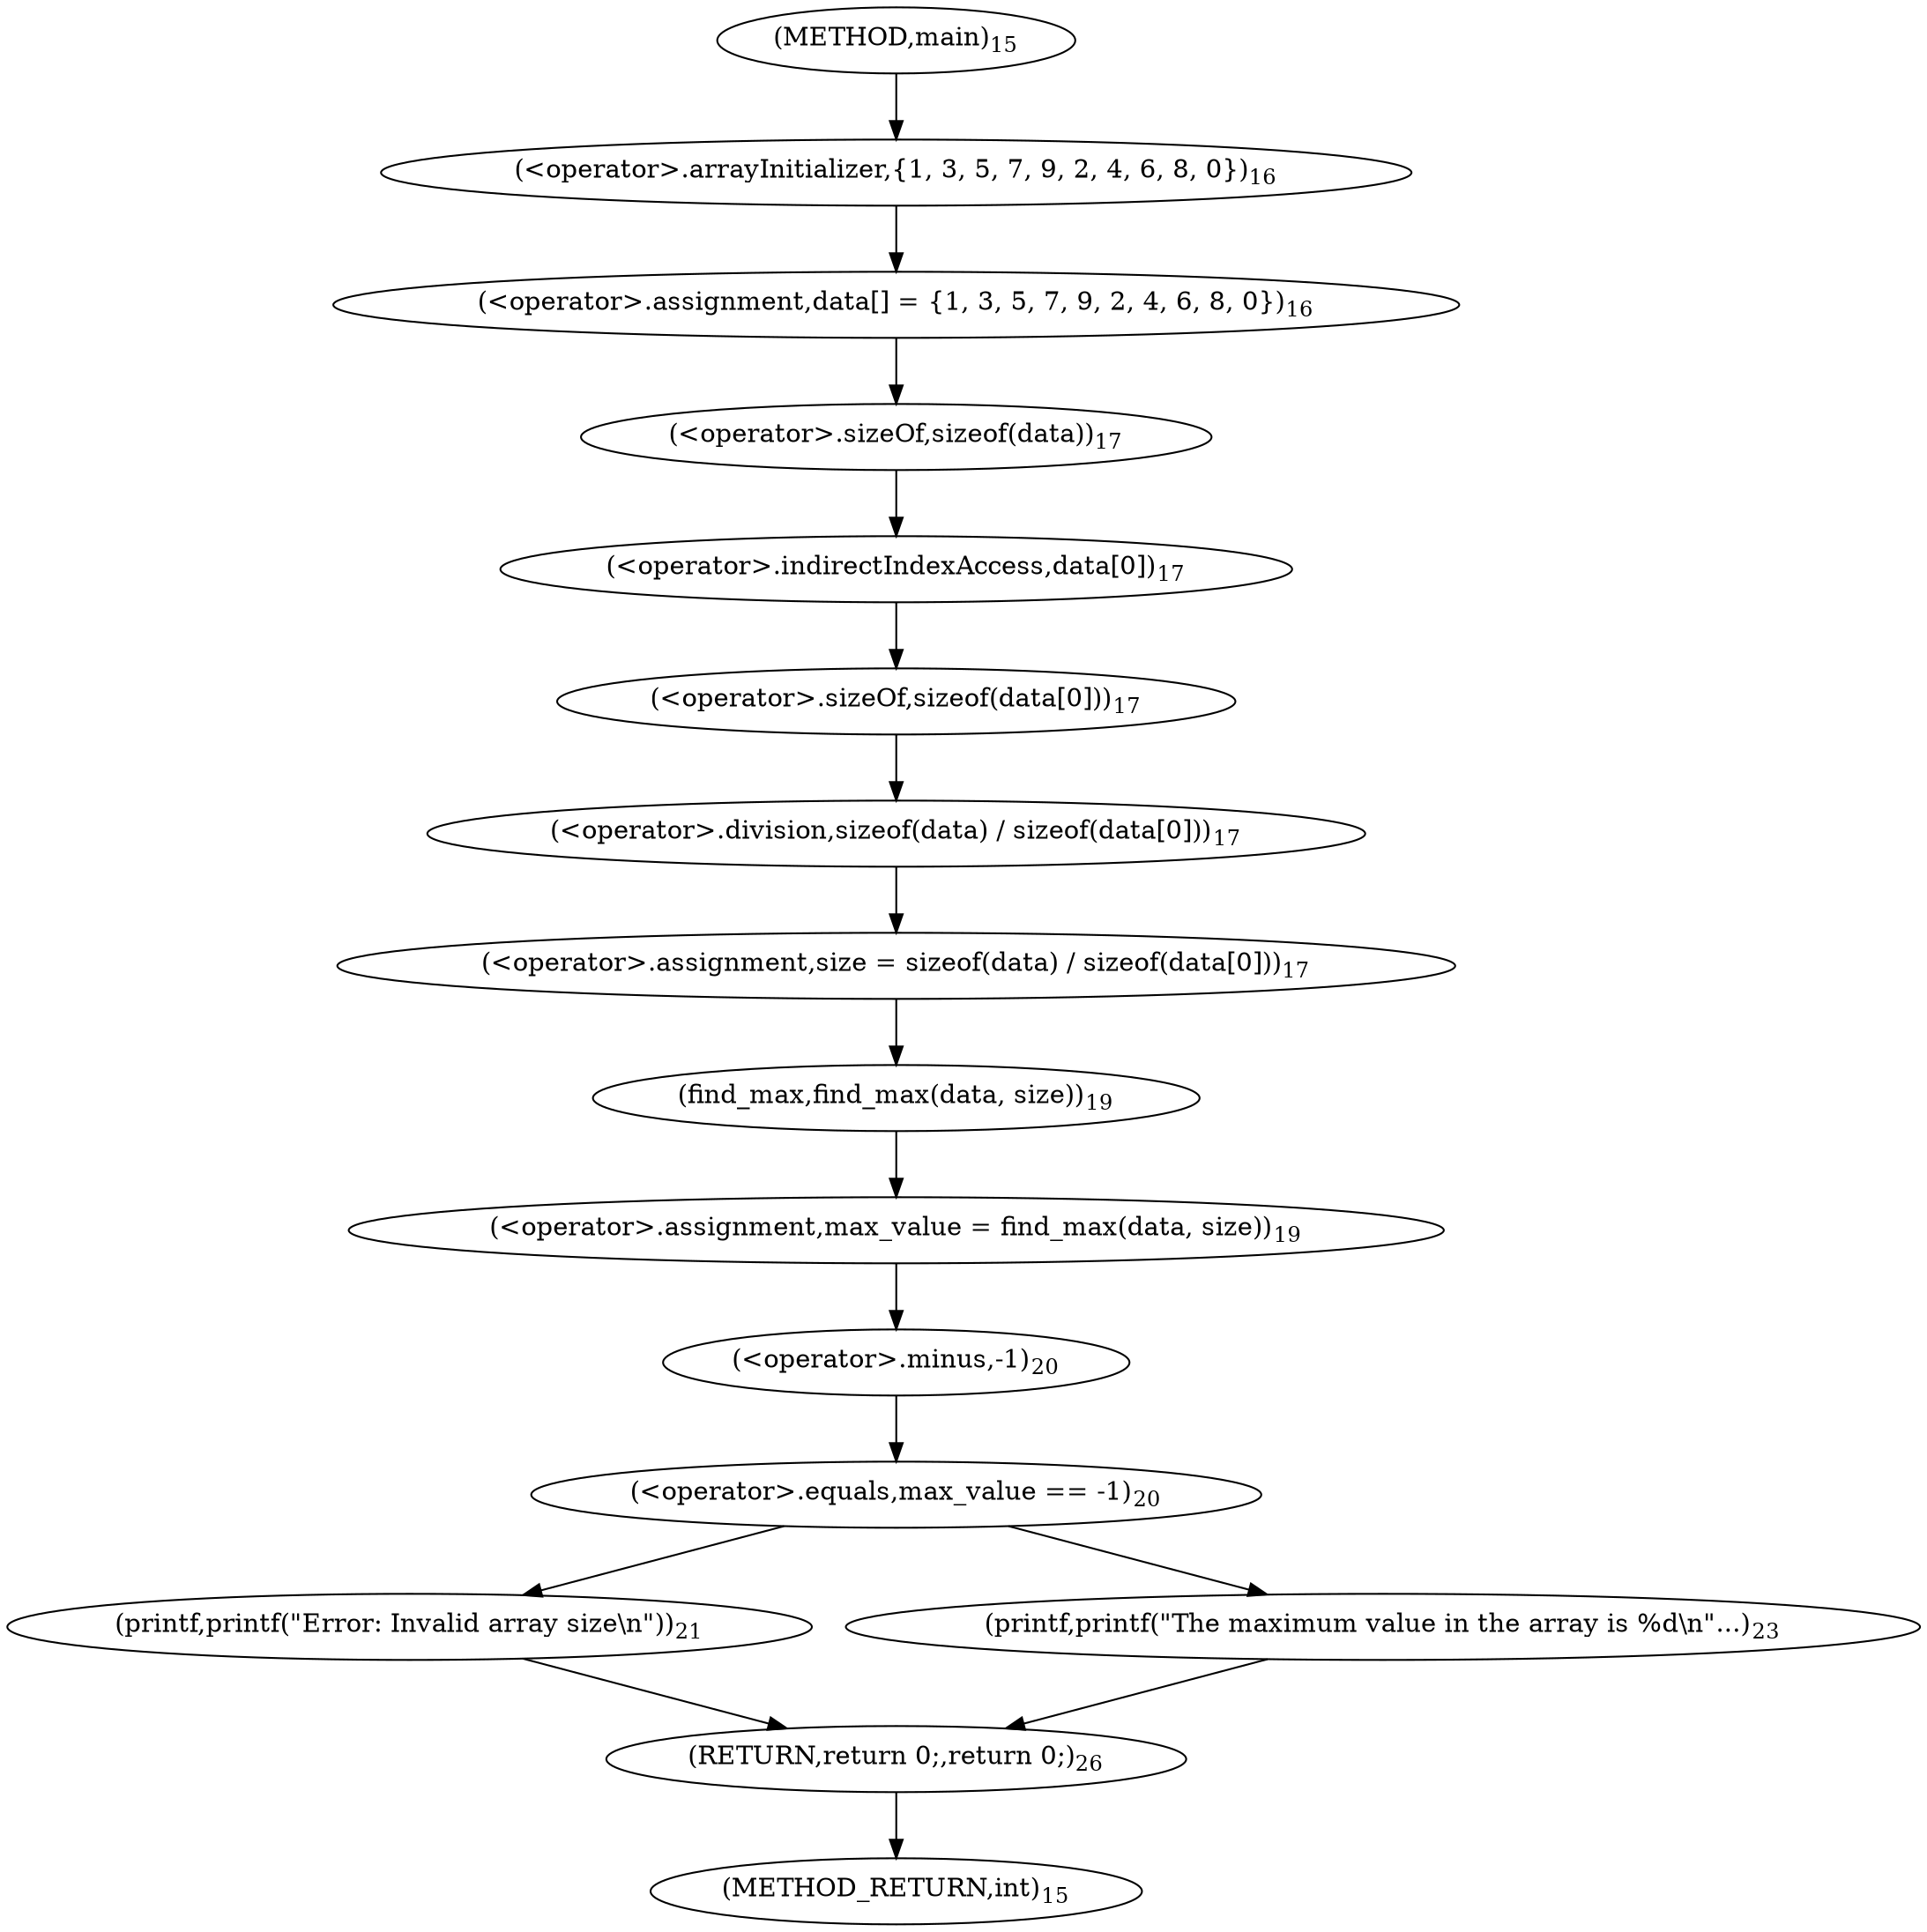 digraph "main" {  
"30064771083" [label = <(&lt;operator&gt;.assignment,data[] = {1, 3, 5, 7, 9, 2, 4, 6, 8, 0})<SUB>16</SUB>> ]
"30064771085" [label = <(&lt;operator&gt;.assignment,size = sizeof(data) / sizeof(data[0]))<SUB>17</SUB>> ]
"30064771090" [label = <(&lt;operator&gt;.assignment,max_value = find_max(data, size))<SUB>19</SUB>> ]
"146028888066" [label = <(RETURN,return 0;,return 0;)<SUB>26</SUB>> ]
"30064771084" [label = <(&lt;operator&gt;.arrayInitializer,{1, 3, 5, 7, 9, 2, 4, 6, 8, 0})<SUB>16</SUB>> ]
"30064771086" [label = <(&lt;operator&gt;.division,sizeof(data) / sizeof(data[0]))<SUB>17</SUB>> ]
"30064771091" [label = <(find_max,find_max(data, size))<SUB>19</SUB>> ]
"30064771092" [label = <(&lt;operator&gt;.equals,max_value == -1)<SUB>20</SUB>> ]
"30064771087" [label = <(&lt;operator&gt;.sizeOf,sizeof(data))<SUB>17</SUB>> ]
"30064771088" [label = <(&lt;operator&gt;.sizeOf,sizeof(data[0]))<SUB>17</SUB>> ]
"30064771093" [label = <(&lt;operator&gt;.minus,-1)<SUB>20</SUB>> ]
"30064771094" [label = <(printf,printf(&quot;Error: Invalid array size\n&quot;))<SUB>21</SUB>> ]
"30064771089" [label = <(&lt;operator&gt;.indirectIndexAccess,data[0])<SUB>17</SUB>> ]
"30064771095" [label = <(printf,printf(&quot;The maximum value in the array is %d\n&quot;...)<SUB>23</SUB>> ]
"111669149698" [label = <(METHOD,main)<SUB>15</SUB>> ]
"128849018881" [label = <(METHOD_RETURN,int)<SUB>15</SUB>> ]
  "30064771083" -> "30064771087" 
  "30064771085" -> "30064771091" 
  "30064771090" -> "30064771093" 
  "146028888066" -> "128849018881" 
  "30064771084" -> "30064771083" 
  "30064771086" -> "30064771085" 
  "30064771091" -> "30064771090" 
  "30064771092" -> "30064771094" 
  "30064771092" -> "30064771095" 
  "30064771087" -> "30064771089" 
  "30064771088" -> "30064771086" 
  "30064771093" -> "30064771092" 
  "30064771094" -> "146028888066" 
  "30064771089" -> "30064771088" 
  "30064771095" -> "146028888066" 
  "111669149698" -> "30064771084" 
}
